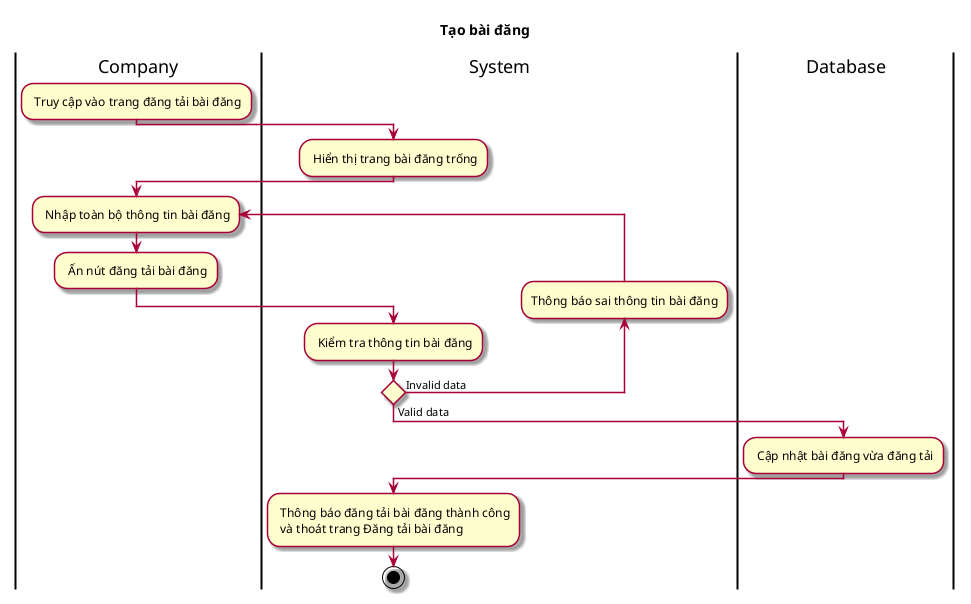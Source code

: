 @startuml ActTaoBaiDang.puml
skin rose
title Tạo bài đăng
|Company|
: Truy cập vào trang đăng tải bài đăng;
|System|
: Hiển thị trang bài đăng trống;
|Company|
repeat : Nhập toàn bộ thông tin bài đăng;
: Ấn nút đăng tải bài đăng;
|System|
: Kiểm tra thông tin bài đăng;
backward :Thông báo sai thông tin bài đăng;
repeat while() is (Invalid data) not (Valid data)
|Database|
: Cập nhật bài đăng vừa đăng tải;
|System|
: Thông báo đăng tải bài đăng thành công\n và thoát trang Đăng tải bài đăng;
stop
@enduml